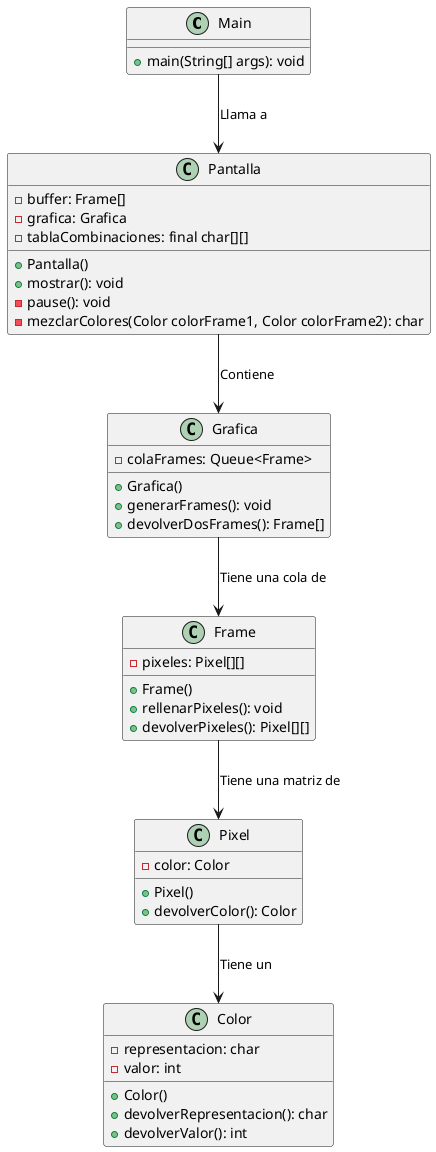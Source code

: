 @startuml

class Main{
    +main(String[] args): void
}

class Pantalla {
    -buffer: Frame[]
    -grafica: Grafica
    -tablaCombinaciones: final char[][]
    +Pantalla()
    +mostrar(): void
    -pause(): void
    -mezclarColores(Color colorFrame1, Color colorFrame2): char
}

class Grafica {
    -colaFrames: Queue<Frame>
    +Grafica()
    +generarFrames(): void
    +devolverDosFrames(): Frame[]
}

class Frame {
    -pixeles: Pixel[][]
    +Frame()
    +rellenarPixeles(): void
    +devolverPixeles(): Pixel[][]
}

class Pixel {
    -color: Color
    +Pixel()
    +devolverColor(): Color
}

class Color {
    -representacion: char
    -valor: int
    +Color()
    +devolverRepresentacion(): char
    +devolverValor(): int
}

Main --> Pantalla: "Llama a"
Pantalla --> Grafica: "Contiene"
Grafica--> Frame: "Tiene una cola de"
Frame --> Pixel: "Tiene una matriz de"
Pixel --> Color: "Tiene un"

@enduml